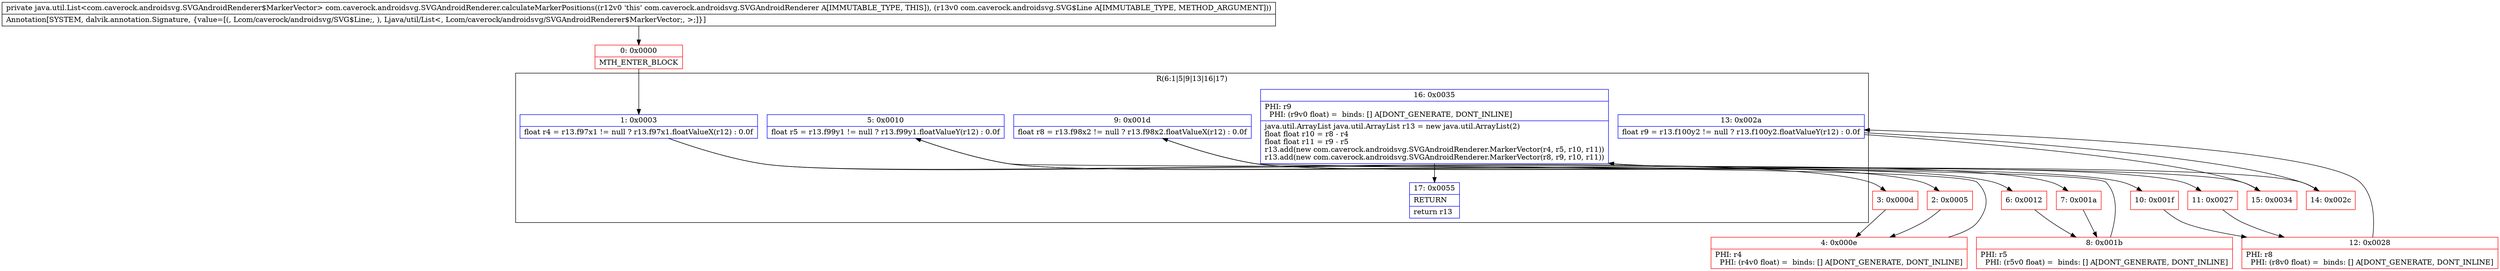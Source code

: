 digraph "CFG forcom.caverock.androidsvg.SVGAndroidRenderer.calculateMarkerPositions(Lcom\/caverock\/androidsvg\/SVG$Line;)Ljava\/util\/List;" {
subgraph cluster_Region_1515262629 {
label = "R(6:1|5|9|13|16|17)";
node [shape=record,color=blue];
Node_1 [shape=record,label="{1\:\ 0x0003|float r4 = r13.f97x1 != null ? r13.f97x1.floatValueX(r12) : 0.0f\l}"];
Node_5 [shape=record,label="{5\:\ 0x0010|float r5 = r13.f99y1 != null ? r13.f99y1.floatValueY(r12) : 0.0f\l}"];
Node_9 [shape=record,label="{9\:\ 0x001d|float r8 = r13.f98x2 != null ? r13.f98x2.floatValueX(r12) : 0.0f\l}"];
Node_13 [shape=record,label="{13\:\ 0x002a|float r9 = r13.f100y2 != null ? r13.f100y2.floatValueY(r12) : 0.0f\l}"];
Node_16 [shape=record,label="{16\:\ 0x0035|PHI: r9 \l  PHI: (r9v0 float) =  binds: [] A[DONT_GENERATE, DONT_INLINE]\l|java.util.ArrayList java.util.ArrayList r13 = new java.util.ArrayList(2)\lfloat float r10 = r8 \- r4\lfloat float r11 = r9 \- r5\lr13.add(new com.caverock.androidsvg.SVGAndroidRenderer.MarkerVector(r4, r5, r10, r11))\lr13.add(new com.caverock.androidsvg.SVGAndroidRenderer.MarkerVector(r8, r9, r10, r11))\l}"];
Node_17 [shape=record,label="{17\:\ 0x0055|RETURN\l|return r13\l}"];
}
Node_0 [shape=record,color=red,label="{0\:\ 0x0000|MTH_ENTER_BLOCK\l}"];
Node_2 [shape=record,color=red,label="{2\:\ 0x0005}"];
Node_3 [shape=record,color=red,label="{3\:\ 0x000d}"];
Node_4 [shape=record,color=red,label="{4\:\ 0x000e|PHI: r4 \l  PHI: (r4v0 float) =  binds: [] A[DONT_GENERATE, DONT_INLINE]\l}"];
Node_6 [shape=record,color=red,label="{6\:\ 0x0012}"];
Node_7 [shape=record,color=red,label="{7\:\ 0x001a}"];
Node_8 [shape=record,color=red,label="{8\:\ 0x001b|PHI: r5 \l  PHI: (r5v0 float) =  binds: [] A[DONT_GENERATE, DONT_INLINE]\l}"];
Node_10 [shape=record,color=red,label="{10\:\ 0x001f}"];
Node_11 [shape=record,color=red,label="{11\:\ 0x0027}"];
Node_12 [shape=record,color=red,label="{12\:\ 0x0028|PHI: r8 \l  PHI: (r8v0 float) =  binds: [] A[DONT_GENERATE, DONT_INLINE]\l}"];
Node_14 [shape=record,color=red,label="{14\:\ 0x002c}"];
Node_15 [shape=record,color=red,label="{15\:\ 0x0034}"];
MethodNode[shape=record,label="{private java.util.List\<com.caverock.androidsvg.SVGAndroidRenderer$MarkerVector\> com.caverock.androidsvg.SVGAndroidRenderer.calculateMarkerPositions((r12v0 'this' com.caverock.androidsvg.SVGAndroidRenderer A[IMMUTABLE_TYPE, THIS]), (r13v0 com.caverock.androidsvg.SVG$Line A[IMMUTABLE_TYPE, METHOD_ARGUMENT]))  | Annotation[SYSTEM, dalvik.annotation.Signature, \{value=[(, Lcom\/caverock\/androidsvg\/SVG$Line;, ), Ljava\/util\/List\<, Lcom\/caverock\/androidsvg\/SVGAndroidRenderer$MarkerVector;, \>;]\}]\l}"];
MethodNode -> Node_0;
Node_1 -> Node_2;
Node_1 -> Node_3;
Node_5 -> Node_6;
Node_5 -> Node_7;
Node_9 -> Node_10;
Node_9 -> Node_11;
Node_13 -> Node_14;
Node_13 -> Node_15;
Node_16 -> Node_17;
Node_0 -> Node_1;
Node_2 -> Node_4;
Node_3 -> Node_4;
Node_4 -> Node_5;
Node_6 -> Node_8;
Node_7 -> Node_8;
Node_8 -> Node_9;
Node_10 -> Node_12;
Node_11 -> Node_12;
Node_12 -> Node_13;
Node_14 -> Node_16;
Node_15 -> Node_16;
}

